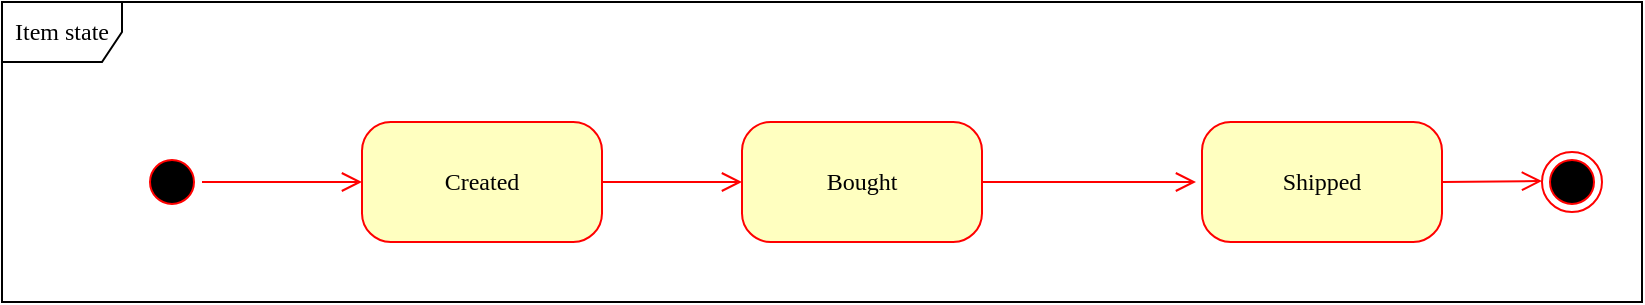 <mxfile version="13.0.1" type="device"><diagram name="Page-1" id="58cdce13-f638-feb5-8d6f-7d28b1aa9fa0"><mxGraphModel dx="1382" dy="775" grid="1" gridSize="10" guides="1" tooltips="1" connect="1" arrows="1" fold="1" page="1" pageScale="1" pageWidth="1100" pageHeight="850" background="#ffffff" math="0" shadow="0"><root><mxCell id="0"/><mxCell id="1" parent="0"/><mxCell id="2a3bc250acf0617d-8" value="Item state" style="shape=umlFrame;whiteSpace=wrap;html=1;rounded=1;shadow=0;comic=0;labelBackgroundColor=none;strokeWidth=1;fontFamily=Verdana;fontSize=12;align=center;" parent="1" vertex="1"><mxGeometry x="60" y="60" width="820" height="150" as="geometry"/></mxCell><mxCell id="382b91b5511bd0f7-1" value="" style="ellipse;html=1;shape=startState;fillColor=#000000;strokeColor=#ff0000;rounded=1;shadow=0;comic=0;labelBackgroundColor=none;fontFamily=Verdana;fontSize=12;fontColor=#000000;align=center;direction=south;" parent="1" vertex="1"><mxGeometry x="130" y="135" width="30" height="30" as="geometry"/></mxCell><mxCell id="382b91b5511bd0f7-6" value="Created" style="rounded=1;whiteSpace=wrap;html=1;arcSize=24;fillColor=#ffffc0;strokeColor=#ff0000;shadow=0;comic=0;labelBackgroundColor=none;fontFamily=Verdana;fontSize=12;fontColor=#000000;align=center;" parent="1" vertex="1"><mxGeometry x="240" y="120" width="120" height="60" as="geometry"/></mxCell><mxCell id="3cde6dad864a17aa-3" style="html=1;exitX=1;exitY=0.5;labelBackgroundColor=none;endArrow=open;endSize=8;strokeColor=#ff0000;fontFamily=Verdana;fontSize=12;align=left;exitDx=0;exitDy=0;" parent="1" source="382b91b5511bd0f7-7" edge="1"><mxGeometry relative="1" as="geometry"><mxPoint x="657" y="150" as="targetPoint"/></mxGeometry></mxCell><mxCell id="382b91b5511bd0f7-7" value="Bought" style="rounded=1;whiteSpace=wrap;html=1;arcSize=24;fillColor=#ffffc0;strokeColor=#ff0000;shadow=0;comic=0;labelBackgroundColor=none;fontFamily=Verdana;fontSize=12;fontColor=#000000;align=center;" parent="1" vertex="1"><mxGeometry x="430" y="120" width="120" height="60" as="geometry"/></mxCell><mxCell id="382b91b5511bd0f7-9" value="Shipped" style="rounded=1;whiteSpace=wrap;html=1;arcSize=24;fillColor=#ffffc0;strokeColor=#ff0000;shadow=0;comic=0;labelBackgroundColor=none;fontFamily=Verdana;fontSize=12;fontColor=#000000;align=center;" parent="1" vertex="1"><mxGeometry x="660" y="120" width="120" height="60" as="geometry"/></mxCell><mxCell id="2a3bc250acf0617d-9" style="edgeStyle=orthogonalEdgeStyle;html=1;labelBackgroundColor=none;endArrow=open;endSize=8;strokeColor=#ff0000;fontFamily=Verdana;fontSize=12;align=left;" parent="1" source="382b91b5511bd0f7-1" target="382b91b5511bd0f7-6" edge="1"><mxGeometry relative="1" as="geometry"/></mxCell><mxCell id="2a3bc250acf0617d-10" style="html=1;labelBackgroundColor=none;endArrow=open;endSize=8;strokeColor=#ff0000;fontFamily=Verdana;fontSize=12;align=left;entryX=0;entryY=0.5;exitX=1;exitY=0.5;exitDx=0;exitDy=0;" parent="1" source="382b91b5511bd0f7-6" target="382b91b5511bd0f7-7" edge="1"><mxGeometry relative="1" as="geometry"/></mxCell><mxCell id="rr9HXv0Gd6ba-Au4PCFh-4" value="" style="ellipse;html=1;shape=endState;fillColor=#000000;strokeColor=#ff0000;" vertex="1" parent="1"><mxGeometry x="830" y="135" width="30" height="30" as="geometry"/></mxCell><mxCell id="rr9HXv0Gd6ba-Au4PCFh-5" style="html=1;labelBackgroundColor=none;endArrow=open;endSize=8;strokeColor=#ff0000;fontFamily=Verdana;fontSize=12;align=left;" edge="1" parent="1"><mxGeometry relative="1" as="geometry"><mxPoint x="780" y="150" as="sourcePoint"/><mxPoint x="830" y="149.5" as="targetPoint"/></mxGeometry></mxCell></root></mxGraphModel></diagram></mxfile>
